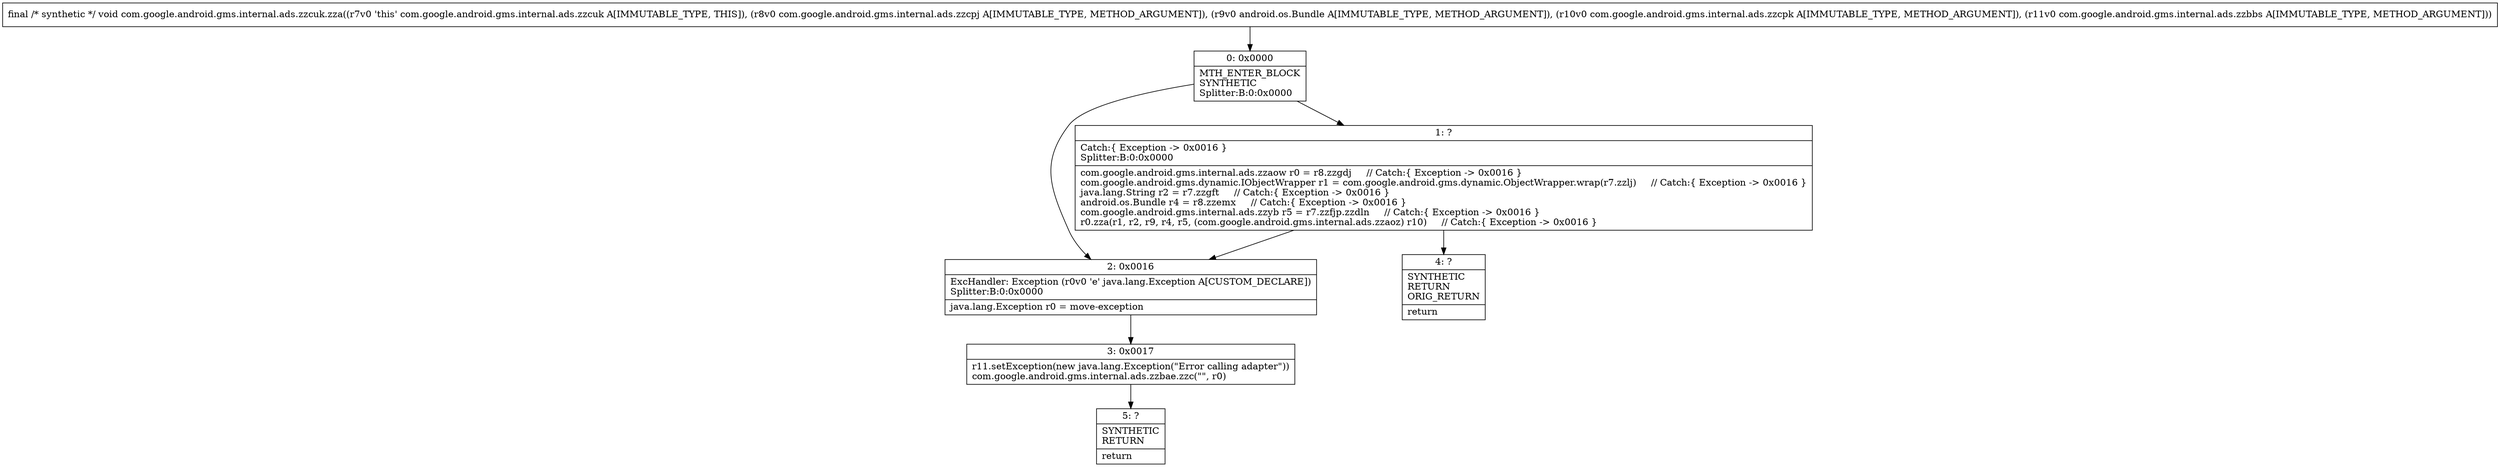 digraph "CFG forcom.google.android.gms.internal.ads.zzcuk.zza(Lcom\/google\/android\/gms\/internal\/ads\/zzcpj;Landroid\/os\/Bundle;Lcom\/google\/android\/gms\/internal\/ads\/zzcpk;Lcom\/google\/android\/gms\/internal\/ads\/zzbbs;)V" {
Node_0 [shape=record,label="{0\:\ 0x0000|MTH_ENTER_BLOCK\lSYNTHETIC\lSplitter:B:0:0x0000\l}"];
Node_1 [shape=record,label="{1\:\ ?|Catch:\{ Exception \-\> 0x0016 \}\lSplitter:B:0:0x0000\l|com.google.android.gms.internal.ads.zzaow r0 = r8.zzgdj     \/\/ Catch:\{ Exception \-\> 0x0016 \}\lcom.google.android.gms.dynamic.IObjectWrapper r1 = com.google.android.gms.dynamic.ObjectWrapper.wrap(r7.zzlj)     \/\/ Catch:\{ Exception \-\> 0x0016 \}\ljava.lang.String r2 = r7.zzgft     \/\/ Catch:\{ Exception \-\> 0x0016 \}\landroid.os.Bundle r4 = r8.zzemx     \/\/ Catch:\{ Exception \-\> 0x0016 \}\lcom.google.android.gms.internal.ads.zzyb r5 = r7.zzfjp.zzdln     \/\/ Catch:\{ Exception \-\> 0x0016 \}\lr0.zza(r1, r2, r9, r4, r5, (com.google.android.gms.internal.ads.zzaoz) r10)     \/\/ Catch:\{ Exception \-\> 0x0016 \}\l}"];
Node_2 [shape=record,label="{2\:\ 0x0016|ExcHandler: Exception (r0v0 'e' java.lang.Exception A[CUSTOM_DECLARE])\lSplitter:B:0:0x0000\l|java.lang.Exception r0 = move\-exception\l}"];
Node_3 [shape=record,label="{3\:\ 0x0017|r11.setException(new java.lang.Exception(\"Error calling adapter\"))\lcom.google.android.gms.internal.ads.zzbae.zzc(\"\", r0)\l}"];
Node_4 [shape=record,label="{4\:\ ?|SYNTHETIC\lRETURN\lORIG_RETURN\l|return\l}"];
Node_5 [shape=record,label="{5\:\ ?|SYNTHETIC\lRETURN\l|return\l}"];
MethodNode[shape=record,label="{final \/* synthetic *\/ void com.google.android.gms.internal.ads.zzcuk.zza((r7v0 'this' com.google.android.gms.internal.ads.zzcuk A[IMMUTABLE_TYPE, THIS]), (r8v0 com.google.android.gms.internal.ads.zzcpj A[IMMUTABLE_TYPE, METHOD_ARGUMENT]), (r9v0 android.os.Bundle A[IMMUTABLE_TYPE, METHOD_ARGUMENT]), (r10v0 com.google.android.gms.internal.ads.zzcpk A[IMMUTABLE_TYPE, METHOD_ARGUMENT]), (r11v0 com.google.android.gms.internal.ads.zzbbs A[IMMUTABLE_TYPE, METHOD_ARGUMENT])) }"];
MethodNode -> Node_0;
Node_0 -> Node_1;
Node_0 -> Node_2;
Node_1 -> Node_2;
Node_1 -> Node_4;
Node_2 -> Node_3;
Node_3 -> Node_5;
}

